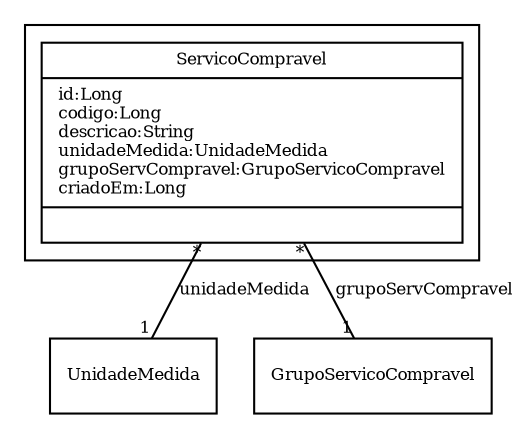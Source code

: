 digraph G{
fontname = "Times-Roman"
fontsize = 8

node [
        fontname = "Times-Roman"
        fontsize = 8
        shape = "record"
]

edge [
        fontname = "Times-Roman"
        fontsize = 8
]

subgraph clusterSERVICO__CADASTRO
{
ServicoCompravel [label = "{ServicoCompravel|id:Long\lcodigo:Long\ldescricao:String\lunidadeMedida:UnidadeMedida\lgrupoServCompravel:GrupoServicoCompravel\lcriadoEm:Long\l|\l}"]
}
edge [arrowhead = "none" headlabel = "1" taillabel = "*"] ServicoCompravel -> UnidadeMedida [label = "unidadeMedida"]
edge [arrowhead = "none" headlabel = "1" taillabel = "*"] ServicoCompravel -> GrupoServicoCompravel [label = "grupoServCompravel"]
}
